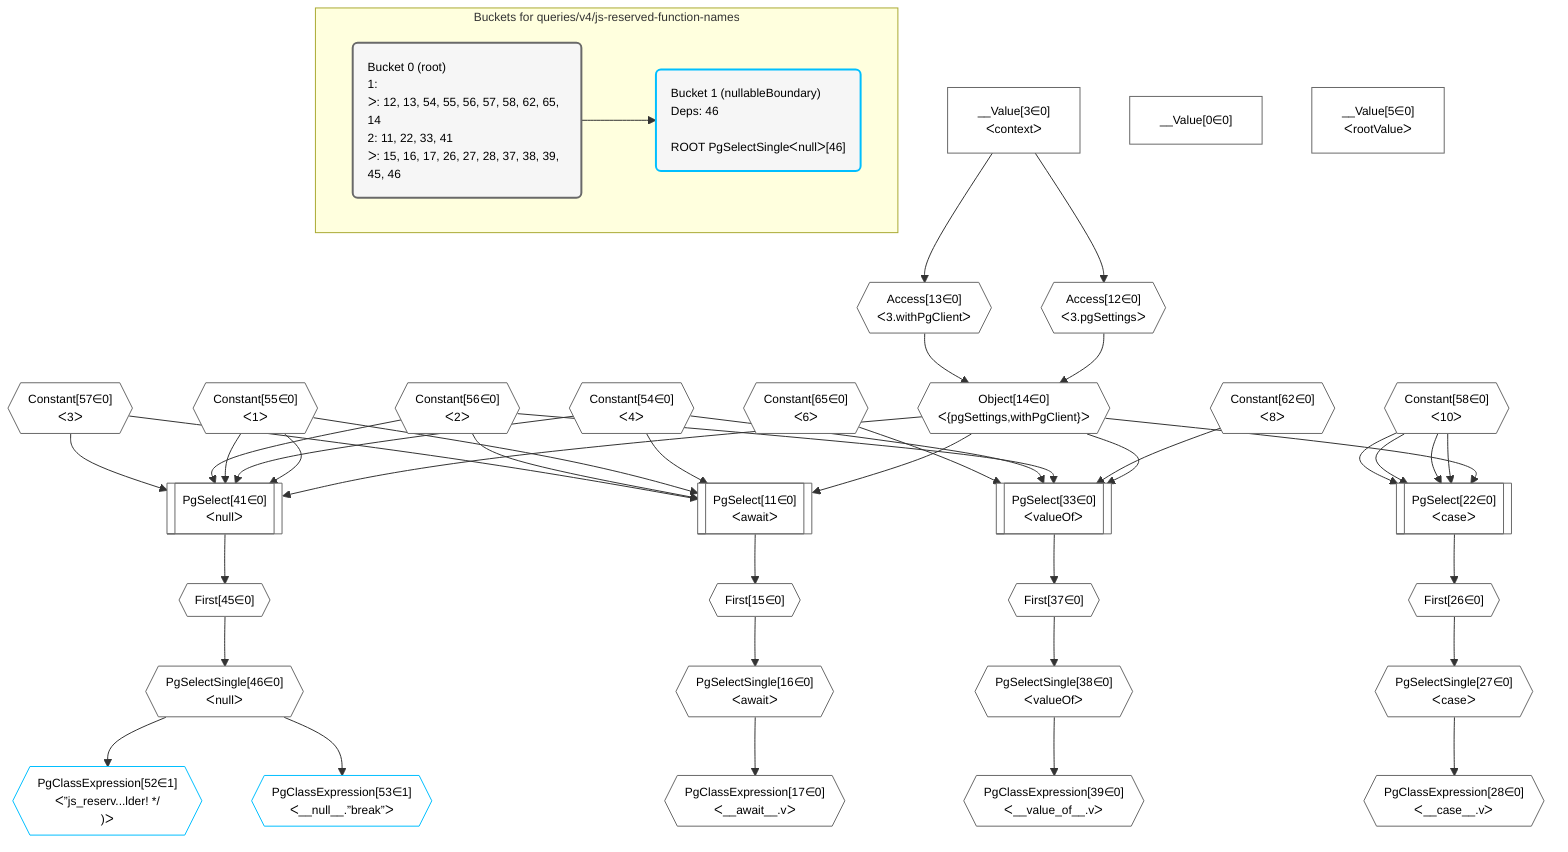 %%{init: {'themeVariables': { 'fontSize': '12px'}}}%%
graph TD
    classDef path fill:#eee,stroke:#000,color:#000
    classDef plan fill:#fff,stroke-width:1px,color:#000
    classDef itemplan fill:#fff,stroke-width:2px,color:#000
    classDef unbatchedplan fill:#dff,stroke-width:1px,color:#000
    classDef sideeffectplan fill:#fcc,stroke-width:2px,color:#000
    classDef bucket fill:#f6f6f6,color:#000,stroke-width:2px,text-align:left


    %% plan dependencies
    PgSelect41[["PgSelect[41∈0]<br />ᐸnullᐳ"]]:::plan
    Object14{{"Object[14∈0]<br />ᐸ{pgSettings,withPgClient}ᐳ"}}:::plan
    Constant55{{"Constant[55∈0]<br />ᐸ1ᐳ"}}:::plan
    Constant54{{"Constant[54∈0]<br />ᐸ4ᐳ"}}:::plan
    Constant56{{"Constant[56∈0]<br />ᐸ2ᐳ"}}:::plan
    Constant57{{"Constant[57∈0]<br />ᐸ3ᐳ"}}:::plan
    Object14 & Constant55 & Constant54 & Constant55 & Constant56 & Constant57 --> PgSelect41
    PgSelect11[["PgSelect[11∈0]<br />ᐸawaitᐳ"]]:::plan
    Object14 & Constant54 & Constant55 & Constant56 & Constant57 --> PgSelect11
    PgSelect22[["PgSelect[22∈0]<br />ᐸcaseᐳ"]]:::plan
    Constant58{{"Constant[58∈0]<br />ᐸ10ᐳ"}}:::plan
    Object14 & Constant58 & Constant58 & Constant58 & Constant58 --> PgSelect22
    PgSelect33[["PgSelect[33∈0]<br />ᐸvalueOfᐳ"]]:::plan
    Constant62{{"Constant[62∈0]<br />ᐸ8ᐳ"}}:::plan
    Constant65{{"Constant[65∈0]<br />ᐸ6ᐳ"}}:::plan
    Object14 & Constant62 & Constant56 & Constant54 & Constant65 --> PgSelect33
    Access12{{"Access[12∈0]<br />ᐸ3.pgSettingsᐳ"}}:::plan
    Access13{{"Access[13∈0]<br />ᐸ3.withPgClientᐳ"}}:::plan
    Access12 & Access13 --> Object14
    __Value3["__Value[3∈0]<br />ᐸcontextᐳ"]:::plan
    __Value3 --> Access12
    __Value3 --> Access13
    First15{{"First[15∈0]"}}:::plan
    PgSelect11 --> First15
    PgSelectSingle16{{"PgSelectSingle[16∈0]<br />ᐸawaitᐳ"}}:::plan
    First15 --> PgSelectSingle16
    PgClassExpression17{{"PgClassExpression[17∈0]<br />ᐸ__await__.vᐳ"}}:::plan
    PgSelectSingle16 --> PgClassExpression17
    First26{{"First[26∈0]"}}:::plan
    PgSelect22 --> First26
    PgSelectSingle27{{"PgSelectSingle[27∈0]<br />ᐸcaseᐳ"}}:::plan
    First26 --> PgSelectSingle27
    PgClassExpression28{{"PgClassExpression[28∈0]<br />ᐸ__case__.vᐳ"}}:::plan
    PgSelectSingle27 --> PgClassExpression28
    First37{{"First[37∈0]"}}:::plan
    PgSelect33 --> First37
    PgSelectSingle38{{"PgSelectSingle[38∈0]<br />ᐸvalueOfᐳ"}}:::plan
    First37 --> PgSelectSingle38
    PgClassExpression39{{"PgClassExpression[39∈0]<br />ᐸ__value_of__.vᐳ"}}:::plan
    PgSelectSingle38 --> PgClassExpression39
    First45{{"First[45∈0]"}}:::plan
    PgSelect41 --> First45
    PgSelectSingle46{{"PgSelectSingle[46∈0]<br />ᐸnullᐳ"}}:::plan
    First45 --> PgSelectSingle46
    __Value0["__Value[0∈0]"]:::plan
    __Value5["__Value[5∈0]<br />ᐸrootValueᐳ"]:::plan
    PgClassExpression52{{"PgClassExpression[52∈1]<br />ᐸ”js_reserv...lder! */<br />)ᐳ"}}:::plan
    PgSelectSingle46 --> PgClassExpression52
    PgClassExpression53{{"PgClassExpression[53∈1]<br />ᐸ__null__.”break”ᐳ"}}:::plan
    PgSelectSingle46 --> PgClassExpression53

    %% define steps

    subgraph "Buckets for queries/v4/js-reserved-function-names"
    Bucket0("Bucket 0 (root)<br />1: <br />ᐳ: 12, 13, 54, 55, 56, 57, 58, 62, 65, 14<br />2: 11, 22, 33, 41<br />ᐳ: 15, 16, 17, 26, 27, 28, 37, 38, 39, 45, 46"):::bucket
    classDef bucket0 stroke:#696969
    class Bucket0,__Value0,__Value3,__Value5,PgSelect11,Access12,Access13,Object14,First15,PgSelectSingle16,PgClassExpression17,PgSelect22,First26,PgSelectSingle27,PgClassExpression28,PgSelect33,First37,PgSelectSingle38,PgClassExpression39,PgSelect41,First45,PgSelectSingle46,Constant54,Constant55,Constant56,Constant57,Constant58,Constant62,Constant65 bucket0
    Bucket1("Bucket 1 (nullableBoundary)<br />Deps: 46<br /><br />ROOT PgSelectSingleᐸnullᐳ[46]"):::bucket
    classDef bucket1 stroke:#00bfff
    class Bucket1,PgClassExpression52,PgClassExpression53 bucket1
    Bucket0 --> Bucket1
    end